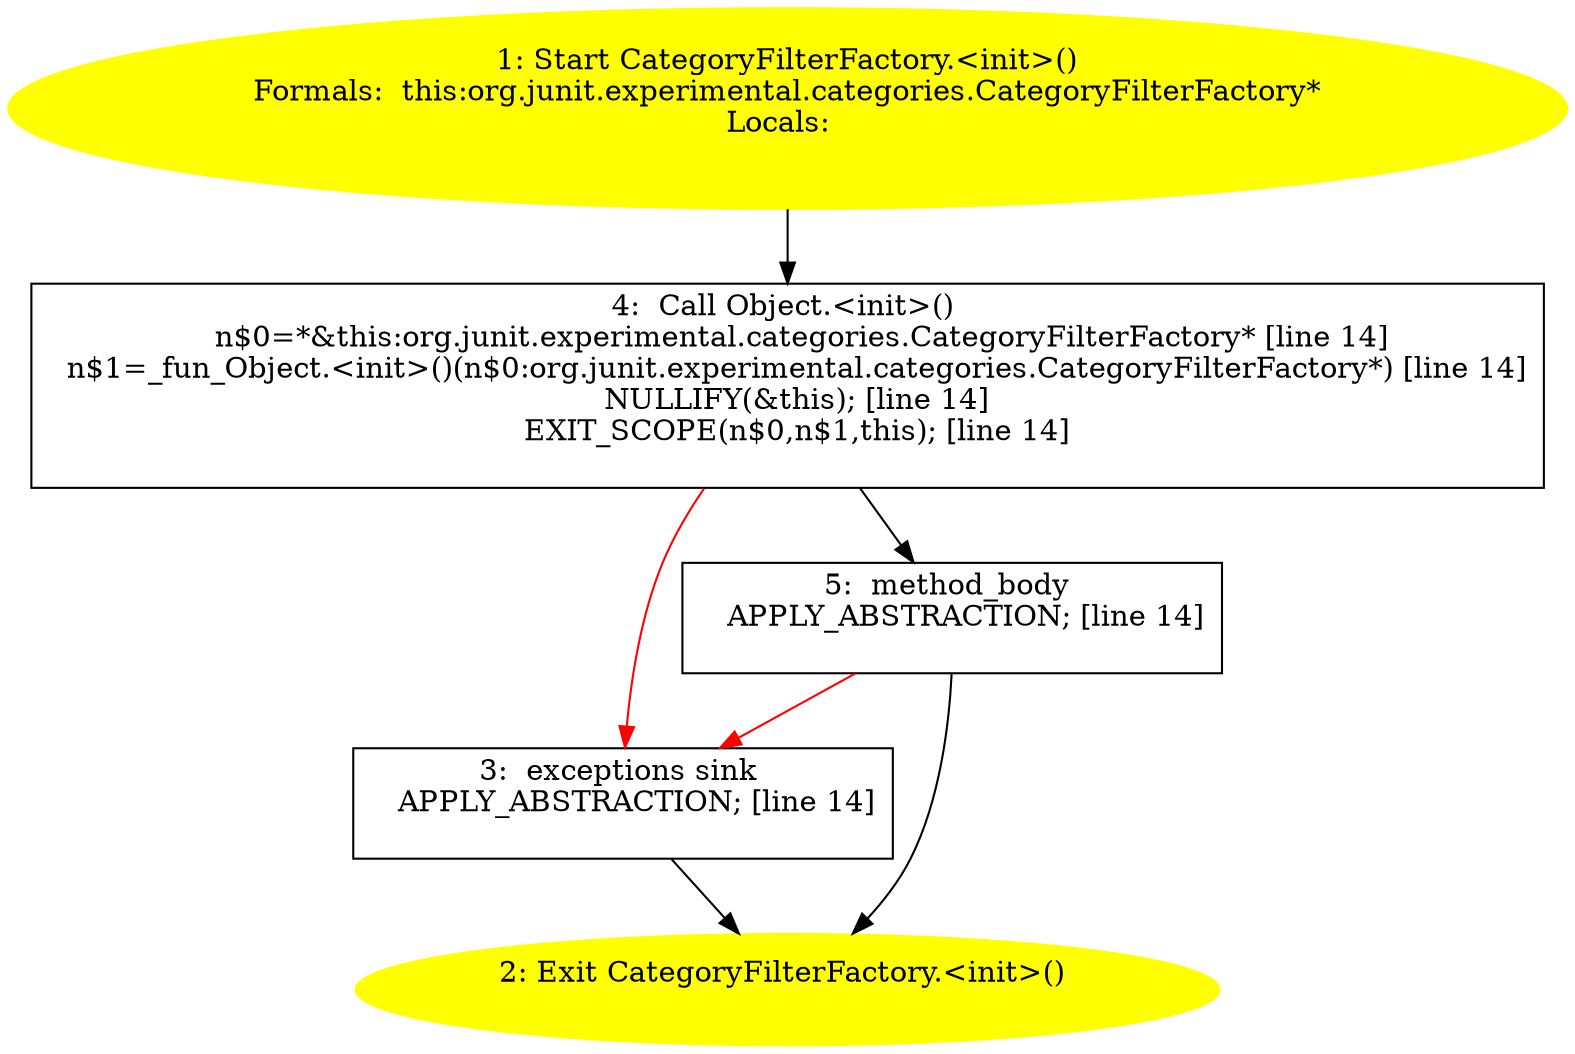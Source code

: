 /* @generated */
digraph cfg {
"org.junit.experimental.categories.CategoryFilterFactory.<init>().91f8f6f2ef32b233901924fc40a4dfa3_1" [label="1: Start CategoryFilterFactory.<init>()\nFormals:  this:org.junit.experimental.categories.CategoryFilterFactory*\nLocals:  \n  " color=yellow style=filled]
	

	 "org.junit.experimental.categories.CategoryFilterFactory.<init>().91f8f6f2ef32b233901924fc40a4dfa3_1" -> "org.junit.experimental.categories.CategoryFilterFactory.<init>().91f8f6f2ef32b233901924fc40a4dfa3_4" ;
"org.junit.experimental.categories.CategoryFilterFactory.<init>().91f8f6f2ef32b233901924fc40a4dfa3_2" [label="2: Exit CategoryFilterFactory.<init>() \n  " color=yellow style=filled]
	

"org.junit.experimental.categories.CategoryFilterFactory.<init>().91f8f6f2ef32b233901924fc40a4dfa3_3" [label="3:  exceptions sink \n   APPLY_ABSTRACTION; [line 14]\n " shape="box"]
	

	 "org.junit.experimental.categories.CategoryFilterFactory.<init>().91f8f6f2ef32b233901924fc40a4dfa3_3" -> "org.junit.experimental.categories.CategoryFilterFactory.<init>().91f8f6f2ef32b233901924fc40a4dfa3_2" ;
"org.junit.experimental.categories.CategoryFilterFactory.<init>().91f8f6f2ef32b233901924fc40a4dfa3_4" [label="4:  Call Object.<init>() \n   n$0=*&this:org.junit.experimental.categories.CategoryFilterFactory* [line 14]\n  n$1=_fun_Object.<init>()(n$0:org.junit.experimental.categories.CategoryFilterFactory*) [line 14]\n  NULLIFY(&this); [line 14]\n  EXIT_SCOPE(n$0,n$1,this); [line 14]\n " shape="box"]
	

	 "org.junit.experimental.categories.CategoryFilterFactory.<init>().91f8f6f2ef32b233901924fc40a4dfa3_4" -> "org.junit.experimental.categories.CategoryFilterFactory.<init>().91f8f6f2ef32b233901924fc40a4dfa3_5" ;
	 "org.junit.experimental.categories.CategoryFilterFactory.<init>().91f8f6f2ef32b233901924fc40a4dfa3_4" -> "org.junit.experimental.categories.CategoryFilterFactory.<init>().91f8f6f2ef32b233901924fc40a4dfa3_3" [color="red" ];
"org.junit.experimental.categories.CategoryFilterFactory.<init>().91f8f6f2ef32b233901924fc40a4dfa3_5" [label="5:  method_body \n   APPLY_ABSTRACTION; [line 14]\n " shape="box"]
	

	 "org.junit.experimental.categories.CategoryFilterFactory.<init>().91f8f6f2ef32b233901924fc40a4dfa3_5" -> "org.junit.experimental.categories.CategoryFilterFactory.<init>().91f8f6f2ef32b233901924fc40a4dfa3_2" ;
	 "org.junit.experimental.categories.CategoryFilterFactory.<init>().91f8f6f2ef32b233901924fc40a4dfa3_5" -> "org.junit.experimental.categories.CategoryFilterFactory.<init>().91f8f6f2ef32b233901924fc40a4dfa3_3" [color="red" ];
}
